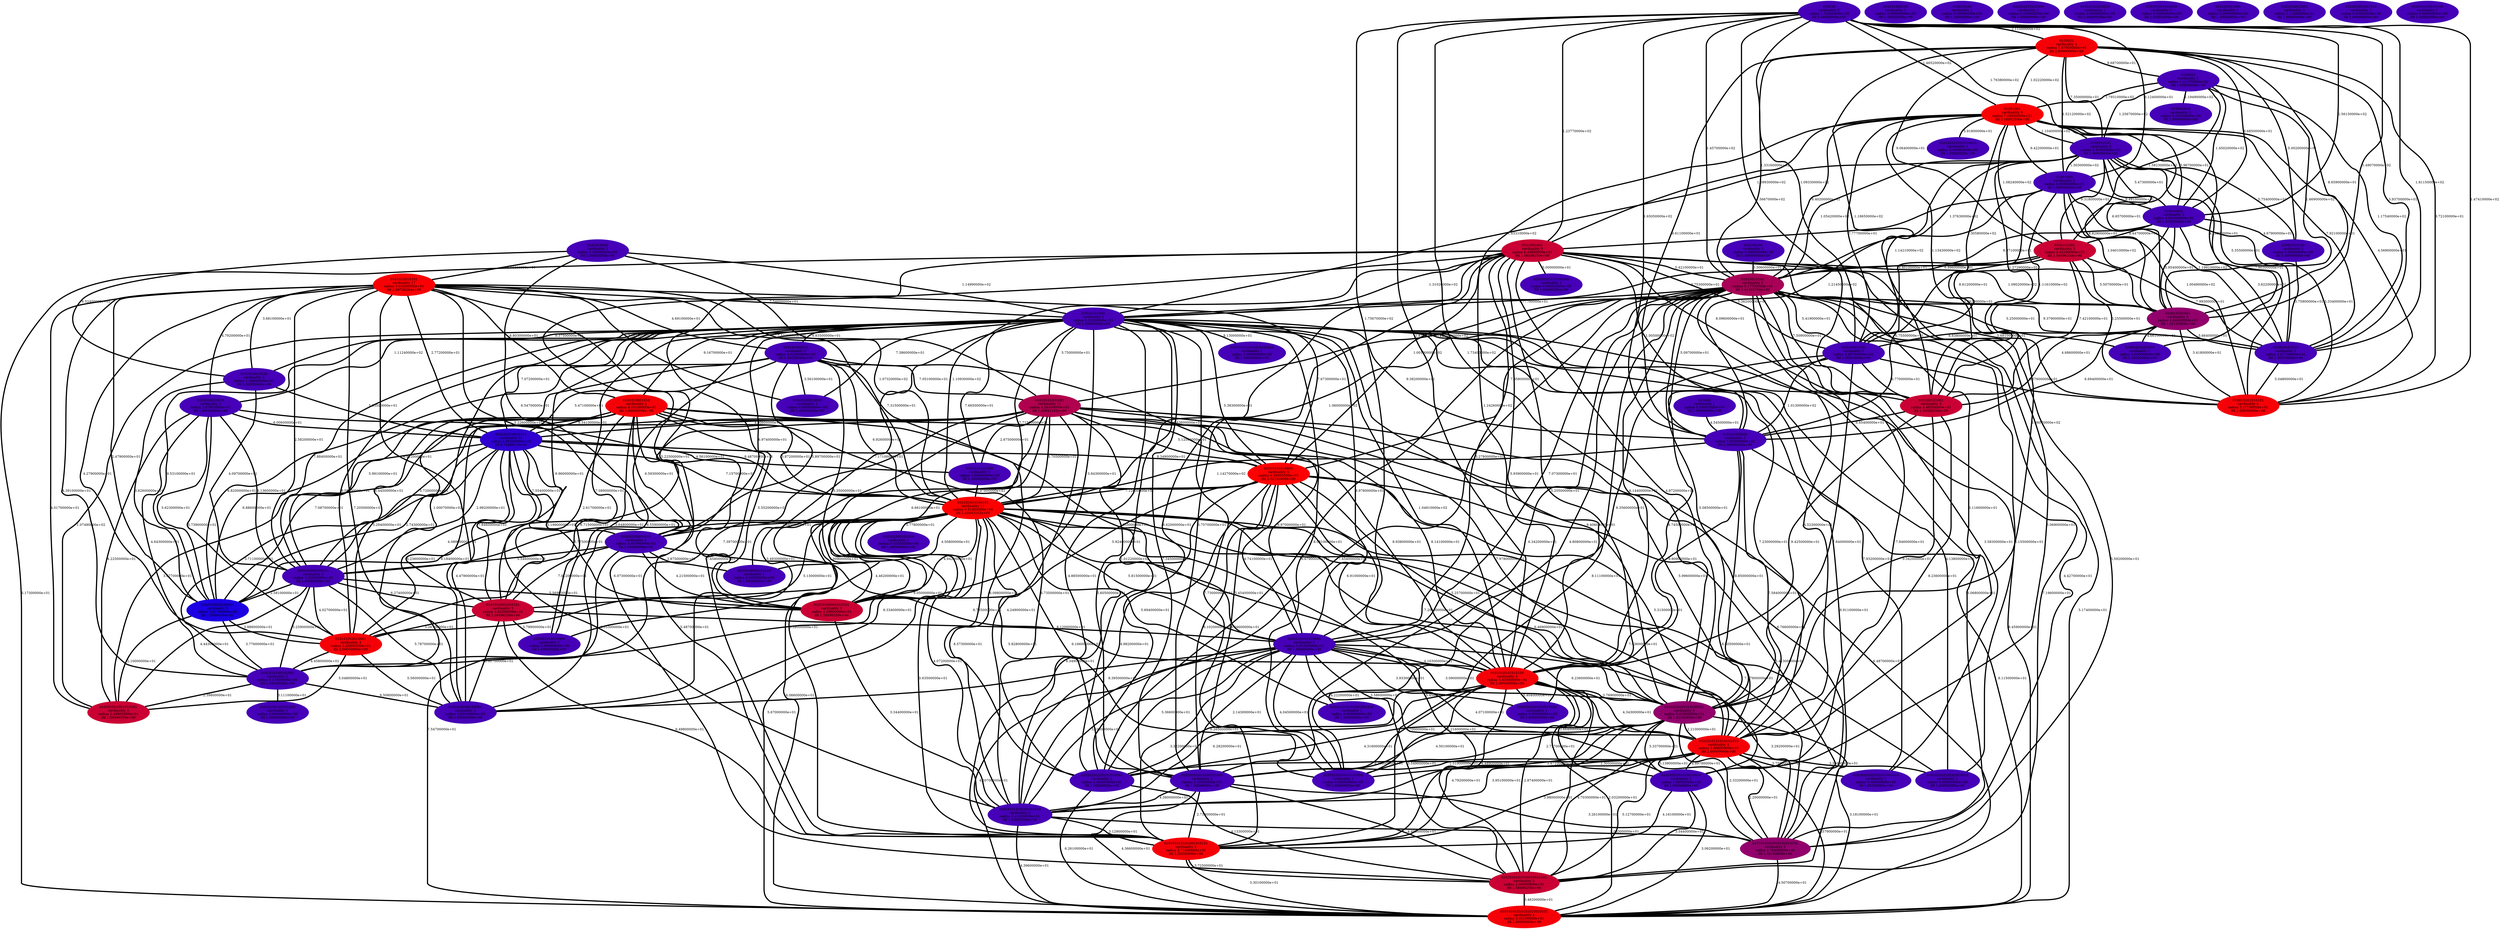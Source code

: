 graph component_cardinality_optimal_2 {
    edge[style=solid, penwidth="5", labeldistance="10"]
    010101000101010 [label="010101000101010\ncardinality 1\nradius 0.00000000e+00\nlfd 1.00000000e+00", color="#4600B8", style="filled"]
    010100100 [label="010100100\ncardinality 1\nradius 0.00000000e+00\nlfd 1.00000000e+00", color="#4600B8", style="filled"]
    01010101010101010001 [label="01010101010101010001\ncardinality 2\nradius 2.86000000e+01\nlfd 1.00000000e+00", color="#4600B8", style="filled"]
    010101010010101 [label="010101010010101\ncardinality 22\nradius 4.65200000e+01\nlfd 8.74469118e-01", color="#2F00CF", style="filled"]
    01010101010001 [label="01010101010001\ncardinality 5\nradius 4.56000000e+01\nlfd 2.32192809e+00", color="#FD0001", style="filled"]
    010101001001010101 [label="010101001001010101\ncardinality 3\nradius 2.49800000e+01\nlfd 1.58496250e+00", color="#CA0034", style="filled"]
    01001010100 [label="01001010100\ncardinality 1\nradius 0.00000000e+00\nlfd 1.00000000e+00", color="#4600B8", style="filled"]
    0101010010010 [label="0101010010010\ncardinality 2\nradius 2.87900000e+01\nlfd 1.00000000e+00", color="#4600B8", style="filled"]
    0101010101010101001010 [label="0101010101010101001010\ncardinality 1\nradius 0.00000000e+00\nlfd 1.00000000e+00", color="#4600B8", style="filled"]
    0101010101010101000 [label="0101010101010101000\ncardinality 1\nradius 0.00000000e+00\nlfd 1.00000000e+00", color="#4600B8", style="filled"]
    010100 [label="010100\ncardinality 2\nradius 1.32940000e+02\nlfd 1.00000000e+00", color="#4600B8", style="filled"]
    0101010010100 [label="0101010010100\ncardinality 2\nradius 1.59800000e+01\nlfd 1.00000000e+00", color="#4600B8", style="filled"]
    01001010101010 [label="01001010101010\ncardinality 1\nradius 0.00000000e+00\nlfd 1.00000000e+00", color="#4600B8", style="filled"]
    0101010001010 [label="0101010001010\ncardinality 4\nradius 4.03100000e+01\nlfd 2.00000000e+00", color="#F60008", style="filled"]
    010101000100 [label="010101000100\ncardinality 1\nradius 0.00000000e+00\nlfd 1.00000000e+00", color="#4600B8", style="filled"]
    010010100 [label="010010100\ncardinality 1\nradius 0.00000000e+00\nlfd 1.00000000e+00", color="#4600B8", style="filled"]
    0101010100101001 [label="0101010100101001\ncardinality 2\nradius 3.17800000e+01\nlfd 1.00000000e+00", color="#4600B8", style="filled"]
    0100101001 [label="0100101001\ncardinality 3\nradius 4.62100000e+01\nlfd 1.58496250e+00", color="#CA0034", style="filled"]
    010101010101000 [label="010101010101000\ncardinality 1\nradius 0.00000000e+00\nlfd 1.00000000e+00", color="#4600B8", style="filled"]
    01010101010100101001 [label="01010101010100101001\ncardinality 2\nradius 2.29500000e+01\nlfd 1.00000000e+00", color="#4600B8", style="filled"]
    0101010101010101010 [label="0101010101010101010\ncardinality 4\nradius 3.96800000e+01\nlfd 2.00000000e+00", color="#F60008", style="filled"]
    0101010000 [label="0101010000\ncardinality 2\nradius 5.38900000e+01\nlfd 1.00000000e+00", color="#4600B8", style="filled"]
    0100010101 [label="0100010101\ncardinality 4\nradius 8.51000000e+01\nlfd 1.00000000e+00", color="#4600B8", style="filled"]
    01010101010101010010 [label="01010101010101010010\ncardinality 1\nradius 0.00000000e+00\nlfd 1.00000000e+00", color="#4600B8", style="filled"]
    010101010101010101010 [label="010101010101010101010\ncardinality 1\nradius 0.00000000e+00\nlfd 1.00000000e+00", color="#4600B8", style="filled"]
    0101010101010010100 [label="0101010101010010100\ncardinality 1\nradius 0.00000000e+00\nlfd 1.00000000e+00", color="#4600B8", style="filled"]
    01010100001010101 [label="01010100001010101\ncardinality 3\nradius 2.59600000e+01\nlfd 1.58496250e+00", color="#CA0034", style="filled"]
    01010100001010 [label="01010100001010\ncardinality 2\nradius 3.95300000e+01\nlfd 1.00000000e+00", color="#4600B8", style="filled"]
    010000 [label="010000\ncardinality 1\nradius 0.00000000e+00\nlfd 1.00000000e+00", color="#4600B8", style="filled"]
    010101010101001010101 [label="010101010101001010101\ncardinality 4\nradius 2.71600000e+01\nlfd 2.00000000e+00", color="#F60008", style="filled"]
    01010010101 [label="01010010101\ncardinality 8\nradius 6.17700000e+01\nlfd 1.41503750e+00", color="#A80056", style="filled"]
    0101010001010101 [label="0101010001010101\ncardinality 3\nradius 3.82500000e+01\nlfd 1.58496250e+00", color="#CA0034", style="filled"]
    0101010101010100 [label="0101010101010100\ncardinality 4\nradius 5.43900000e+01\nlfd 2.00000000e+00", color="#F60008", style="filled"]
    01010101010010 [label="01010101010010\ncardinality 1\nradius 0.00000000e+00\nlfd 1.00000000e+00", color="#4600B8", style="filled"]
    010101010010000 [label="010101010010000\ncardinality 1\nradius 0.00000000e+00\nlfd 1.00000000e+00", color="#4600B8", style="filled"]
    010101001010010 [label="010101001010010\ncardinality 1\nradius 0.00000000e+00\nlfd 1.00000000e+00", color="#4600B8", style="filled"]
    01010100100101010 [label="01010100100101010\ncardinality 1\nradius 0.00000000e+00\nlfd 1.00000000e+00", color="#4600B8", style="filled"]
    010101001000 [label="010101001000\ncardinality 1\nradius 0.00000000e+00\nlfd 1.00000000e+00", color="#4600B8", style="filled"]
    0101001001 [label="0101001001\ncardinality 9\nradius 6.43800000e+01\nlfd 1.58496250e+00", color="#CA0034", style="filled"]
    0101010101010101010101 [label="0101010101010101010101\ncardinality 5\nradius 2.76400000e+01\nlfd 1.32192809e+00", color="#92006C", style="filled"]
    010101000100101 [label="010101000100101\ncardinality 2\nradius 3.32400000e+01\nlfd 1.00000000e+00", color="#4600B8", style="filled"]
    01010010100 [label="01010010100\ncardinality 2\nradius 4.68700000e+01\nlfd 1.00000000e+00", color="#4600B8", style="filled"]
    01010100010010 [label="01010100010010\ncardinality 1\nradius 0.00000000e+00\nlfd 1.00000000e+00", color="#4600B8", style="filled"]
    010101010101010010 [label="010101010101010010\ncardinality 1\nradius 0.00000000e+00\nlfd 1.00000000e+00", color="#4600B8", style="filled"]
    0101010100100001 [label="0101010100100001\ncardinality 2\nradius 3.62300000e+01\nlfd 1.00000000e+00", color="#4600B8", style="filled"]
    0100001 [label="0100001\ncardinality 4\nradius 7.87900000e+01\nlfd 2.00000000e+00", color="#F60008", style="filled"]
    0101010101010010010101 [label="0101010101010010010101\ncardinality 3\nradius 2.66600000e+01\nlfd 1.58496250e+00", color="#CA0034", style="filled"]
    01001001 [label="01001001\ncardinality 9\nradius 7.08000000e+01\nlfd 2.16992500e+00", color="#FB0003", style="filled"]
    0101010101010100101 [label="0101010101010100101\ncardinality 5\nradius 5.01800000e+01\nlfd 1.32192809e+00", color="#92006C", style="filled"]
    01010101010101010010101 [label="01010101010101010010101\ncardinality 4\nradius 3.82100000e+01\nlfd 2.00000000e+00", color="#F60008", style="filled"]
    0101010101010010010 [label="0101010101010010010\ncardinality 2\nradius 1.89500000e+01\nlfd 1.00000000e+00", color="#4600B8", style="filled"]
    010001010 [label="010001010\ncardinality 1\nradius 0.00000000e+00\nlfd 1.00000000e+00", color="#4600B8", style="filled"]
    010101010001 [label="010101010001\ncardinality 2\nradius 5.50300000e+01\nlfd 1.00000000e+00", color="#4600B8", style="filled"]
    0101010010101 [label="0101010010101\ncardinality 17\nradius 3.63200000e+01\nlfd 2.08746284e+00", color="#F90005", style="filled"]
    0101010010100101 [label="0101010010100101\ncardinality 5\nradius 2.93700000e+01\nlfd 7.36965594e-01", color="#1C00E2", style="filled"]
    010010101010 [label="010010101010\ncardinality 2\nradius 4.82700000e+01\nlfd 1.00000000e+00", color="#4600B8", style="filled"]
    01010101000 [label="01010101000\ncardinality 2\nradius 8.32300000e+01\nlfd 1.00000000e+00", color="#4600B8", style="filled"]
    0101010010001 [label="0101010010001\ncardinality 2\nradius 3.11400000e+01\nlfd 1.00000000e+00", color="#4600B8", style="filled"]
    010100101001 [label="010100101001\ncardinality 3\nradius 4.46500000e+01\nlfd 1.58496250e+00", color="#CA0034", style="filled"]
    010010001 [label="010010001\ncardinality 2\nradius 6.00600000e+01\nlfd 1.00000000e+00", color="#4600B8", style="filled"]
    010101010010001 [label="010101010010001\ncardinality 4\nradius 3.26800000e+01\nlfd 2.00000000e+00", color="#F60008", style="filled"]
    010101010101001001010 [label="010101010101001001010\ncardinality 1\nradius 0.00000000e+00\nlfd 1.00000000e+00", color="#4600B8", style="filled"]
    0101010101000 [label="0101010101000\ncardinality 1\nradius 0.00000000e+00\nlfd 1.00000000e+00", color="#4600B8", style="filled"]
    010101000010 [label="010101000010\ncardinality 2\nradius 4.02900000e+01\nlfd 1.00000000e+00", color="#4600B8", style="filled"]
    010010101010101 [label="010010101010101\ncardinality 4\nradius 3.27100000e+01\nlfd 2.00000000e+00", color="#F60008", style="filled"]
    01001000 [label="01001000\ncardinality 2\nradius 8.86900000e+01\nlfd 1.00000000e+00", color="#4600B8", style="filled"]
    01010101010100101010 [label="01010101010100101010\ncardinality 2\nradius 2.41800000e+01\nlfd 1.00000000e+00", color="#4600B8", style="filled"]
    01010101010100100 [label="01010101010100100\ncardinality 1\nradius 0.00000000e+00\nlfd 1.00000000e+00", color="#4600B8", style="filled"]
    0101010101010001 [label="0101010101010001\ncardinality 4\nradius 5.00300000e+01\nlfd 1.00000000e+00", color="#4600B8", style="filled"]
    01010101001001 [label="01010101001001\ncardinality 11\nradius 4.34400000e+01\nlfd 1.45943162e+00", color="#B1004D", style="filled"]
    010010101001 [label="010010101001\ncardinality 5\nradius 4.84000000e+01\nlfd 1.32192809e+00", color="#92006C", style="filled"]
    010101010100101 [label="010101010100101\ncardinality 11\nradius 6.51900000e+01\nlfd 2.45943162e+00", color="#FE0000", style="filled"]
    0100010 [label="0100010\ncardinality 2\nradius 1.21370000e+02\nlfd 1.00000000e+00", color="#4600B8", style="filled"]
    0101010000101010 [label="0101010000101010\ncardinality 1\nradius 0.00000000e+00\nlfd 1.00000000e+00", color="#4600B8", style="filled"]
    010101001001010 [label="010101001001010\ncardinality 1\nradius 0.00000000e+00\nlfd 1.00000000e+00", color="#4600B8", style="filled"]
    010101010010100 [label="010101010010100\ncardinality 1\nradius 0.00000000e+00\nlfd 1.00000000e+00", color="#4600B8", style="filled"]
    01010101010101010001 -- 0101010101010010010101 [label="4.13300000e+01"]
    0101001001 -- 0101010101010100 [label="5.93900000e+01"]
    0101010101010100 -- 01010101010100101001 [label="5.70000000e+01"]
    0101010001010101 -- 010101010010001 [label="5.26700000e+01"]
    01001000 -- 010010101010 [label="1.19910000e+02"]
    01010010101 -- 01001010101010 [label="5.25000000e+01"]
    0101010101010101010 -- 01010101010101010010 [label="3.55600000e+01"]
    0101010001010 -- 010101010100101 [label="3.87200000e+01"]
    0101010101010100 -- 01010101010100101010 [label="6.28200000e+01"]
    0100001 -- 01001010100 [label="5.00200000e+01"]
    010100100 -- 01010010101 [label="5.30600000e+01"]
    01010101000 -- 01010101010001 [label="5.38300000e+01"]
    01010101000 -- 01010101010101010010 [label="4.13800000e+01"]
    01010101010001 -- 01010101010101010010101 [label="6.06600000e+01"]
    010101010010001 -- 0101010100100001 [label="5.56000000e+01"]
    01010101001001 -- 0101010101010101010101 [label="6.76600000e+01"]
    0101010010101 -- 0101010010010 [label="4.79200000e+01"]
    0101010101010100 -- 0101010101010010100 [label="5.40400000e+01"]
    010100 -- 010010001 [label="1.56150000e+02"]
    01010101010001 -- 0101010101010101000 [label="4.04600000e+01"]
    010101010100101 -- 0101010101010101000 [label="6.16600000e+01"]
    010101010100101 -- 0101010101010100101 [label="7.20100000e+01"]
    010010101010 -- 010010101010101 [label="5.04800000e+01"]
    0101010000 -- 01010100001010 [label="6.54700000e+01"]
    0101010010101 -- 0101010001010101 [label="6.91200000e+01"]
    010101000010 -- 01010100001010101 [label="5.35000000e+01"]
    01010100001010 -- 010101000100101 [label="5.54600000e+01"]
    0101010010101 -- 0101010010100 [label="3.68100000e+01"]
    010010001 -- 01010010101 [label="8.97100000e+01"]
    0101010101010010010 -- 010101010101001010101 [label="4.16100000e+01"]
    01010101001001 -- 0101010010100101 [label="7.08700000e+01"]
    010010101001 -- 010010101010 [label="5.66400000e+01"]
    0100101001 -- 01010010101 [label="6.89600000e+01"]
    01010101000 -- 010101010100101 [label="7.71500000e+01"]
    01010101001001 -- 0101010101010101010 [label="5.99600000e+01"]
    0101010001010 -- 010101010010101 [label="6.54100000e+01"]
    01010010101 -- 0101010101010101000 [label="4.80800000e+01"]
    0101010101010101010 -- 0101010101010101000 [label="2.30500000e+01"]
    010101010100101 -- 01010101010101010001 [label="8.57300000e+01"]
    0101010010101 -- 01010100010010 [label="3.56400000e+01"]
    0101010101010010010101 -- 01010101010101010010101 [label="3.46200000e+01"]
    01010010101 -- 01010101010001 [label="7.95800000e+01"]
    010101010001 -- 0101010101010101010 [label="7.58400000e+01"]
    0101010001010 -- 010101000100101 [label="6.44500000e+01"]
    0101010001010 -- 0101010101010001 [label="7.35500000e+01"]
    010100 -- 0101010101010001 [label="1.75670000e+02"]
    01010010101 -- 01010101010101010010 [label="6.15500000e+01"]
    010101010100101 -- 0101010101010101010 [label="6.46900000e+01"]
    0100001 -- 010010001 [label="6.68500000e+01"]
    0101010101010001 -- 01010101010100101010 [label="5.24300000e+01"]
    010100 -- 010101010001 [label="1.65050000e+02"]
    0101010010010 -- 010101010010001 [label="5.73900000e+01"]
    010101000010 -- 01010101010100101010 [label="6.09800000e+01"]
    010101010010101 -- 0101010010100101 [label="2.74300000e+01"]
    01010101001001 -- 0101010101010100 [label="8.14100000e+01"]
    0100101001 -- 010101010001 [label="6.75500000e+01"]
    0101010010010 -- 010101010100101 [label="8.48700000e+01"]
    01001000 -- 010100101001 [label="1.11610000e+02"]
    0101001001 -- 010010101001 [label="1.09020000e+02"]
    01010101000 -- 010101000100101 [label="7.88400000e+01"]
    010101000100101 -- 010101001001010101 [label="4.44300000e+01"]
    010100101001 -- 010101010001 [label="6.65400000e+01"]
    0101010010101 -- 01010100001010 [label="5.22600000e+01"]
    01010101000 -- 0101010010100 [label="9.37500000e+01"]
    01001000 -- 010010101010101 [label="1.00490000e+02"]
    010100 -- 01001000 [label="6.12400000e+01"]
    0101010101010100 -- 010101010101001010101 [label="4.48900000e+01"]
    010100 -- 0101010101010100 [label="1.83160000e+02"]
    0101010101010100101 -- 01010101010101010001 [label="4.31600000e+01"]
    01010100001010 -- 01010100001010101 [label="4.21500000e+01"]
    01010101000 -- 0101010101010101001010 [label="7.93200000e+01"]
    0101010101010001 -- 0101010101010101000 [label="4.04500000e+01"]
    0101010101010100 -- 0101010101010010010101 [label="2.87400000e+01"]
    01010010100 -- 0101010101010100101 [label="7.84000000e+01"]
    0101010101010001 -- 0101010101010101010101 [label="3.29200000e+01"]
    01010101000 -- 0101010101000 [label="7.66500000e+01"]
    0100010101 -- 01001000 [label="1.30300000e+02"]
    010101010100101 -- 0101010100100001 [label="8.33400000e+01"]
    010101000010 -- 010101010010101 [label="5.47100000e+01"]
    01010101000 -- 01010101010101010001 [label="1.01220000e+02"]
    0101010101010100101 -- 010101010101001010101 [label="4.79200000e+01"]
    01010010100 -- 0101010101010001 [label="8.35600000e+01"]
    01010010101 -- 010101010100101 [label="1.06000000e+02"]
    01010010101 -- 010101010101001010101 [label="8.11100000e+01"]
    010100 -- 01010010101 [label="1.45700000e+02"]
    01001001 -- 010010101010101 [label="4.56900000e+01"]
    01010101000 -- 010101010010101 [label="7.07200000e+01"]
    0101010000 -- 0101010010100 [label="6.52400000e+01"]
    0101010101010100101 -- 0101010101010101010 [label="2.21000000e+01"]
    010101010100101 -- 010101010101001010101 [label="3.63500000e+01"]
    01010101000 -- 0101010101010010010101 [label="8.91100000e+01"]
    01010101001001 -- 01010101010100101010 [label="4.24900000e+01"]
    0101010101010001 -- 0101010101010010100 [label="3.93300000e+01"]
    010101010010101 -- 010101010010001 [label="4.08900000e+01"]
    0101010001010 -- 01010100001010 [label="6.59300000e+01"]
    0101010101010001 -- 01010101010100101001 [label="2.14300000e+01"]
    010101000010 -- 010101000100101 [label="5.99100000e+01"]
    01010010101 -- 010010101010101 [label="5.68100000e+01"]
    010101010010001 -- 0101010100101001 [label="4.45800000e+01"]
    01001001 -- 0101001001 [label="1.09930000e+02"]
    010101000010 -- 01010100001010 [label="5.89700000e+01"]
    01001001 -- 0101010101010100101 [label="1.06070000e+02"]
    0100001 -- 01001001 [label="1.02220000e+02"]
    01010010101 -- 010101010001 [label="5.09700000e+01"]
    01010010100 -- 010100101001 [label="6.77000000e+01"]
    0101010101010100 -- 0101010101010101010101 [label="5.13900000e+01"]
    01010101010101010001 -- 01010101010101010010101 [label="6.26100000e+01"]
    01001001 -- 0100010101 [label="1.10400000e+02"]
    0100010101 -- 010010101010 [label="5.35500000e+01"]
    0101001001 -- 01010101010101010010101 [label="6.17300000e+01"]
    010101010100101 -- 0101010000101010 [label="4.50800000e+01"]
    0101010101010101010 -- 0101010101010010010101 [label="5.12700000e+01"]
    0101001001 -- 010101010001 [label="1.00500000e+02"]
    010010101001 -- 010101010001 [label="6.69400000e+01"]
    01001001 -- 01001010101010 [label="4.18800000e+01"]
    010101010100101 -- 01010100001010101 [label="4.94200000e+01"]
    0101010010100 -- 010101000100101 [label="4.09700000e+01"]
    01010101000 -- 01010100010010 [label="7.38600000e+01"]
    01001001 -- 010100101001 [label="1.13430000e+02"]
    0100001 -- 0100101001 [label="9.06400000e+01"]
    01010101001001 -- 0101010101000 [label="2.67500000e+01"]
    01001001 -- 01010010101 [label="8.40200000e+01"]
    010101010100101 -- 0101010101010101010101 [label="7.27900000e+01"]
    0101001001 -- 0101010101010101010 [label="6.11600000e+01"]
    0101001001 -- 01010101000 [label="1.31020000e+02"]
    0101010001010 -- 0101010010100101 [label="6.88600000e+01"]
    01010101000 -- 010101010010000 [label="7.08900000e+01"]
    010010101001 -- 01010010100 [label="6.63800000e+01"]
    0100001 -- 010010101010 [label="3.93700000e+01"]
    0101010010101 -- 010101001001010101 [label="4.01700000e+01"]
    0101010101010100101 -- 0101010101010010010101 [label="4.70300000e+01"]
    0101010101010100101 -- 0101010101010101010101 [label="2.33200000e+01"]
    0101010010101 -- 010101010010101 [label="2.77200000e+01"]
    01010101000 -- 01010101010100101010 [label="4.88500000e+01"]
    01010101001001 -- 01010101010101010010101 [label="6.48700000e+01"]
    01010100001010101 -- 01010101010100101010 [label="3.34400000e+01"]
    01010101010001 -- 0101010101010001 [label="4.74100000e+01"]
    0100101001 -- 010010101001 [label="5.50700000e+01"]
    0101010010101 -- 01010101010001 [label="7.67300000e+01"]
    01010101010100101001 -- 01010101010100101010 [label="4.38000000e+01"]
    01010101001001 -- 010101010010101 [label="4.80600000e+01"]
    010101000100101 -- 0101010001010101 [label="6.27400000e+01"]
    0101001001 -- 0101010101010101010101 [label="5.59200000e+01"]
    01010101000 -- 010101010101010101010 [label="8.13000000e+01"]
    0101010010101 -- 01010100001010101 [label="5.22500000e+01"]
    0101010001010 -- 010101010010001 [label="3.29400000e+01"]
    01001000 -- 01010010100 [label="8.40100000e+01"]
    0100010 -- 010010001 [label="1.45020000e+02"]
    01001001 -- 010010001 [label="5.96700000e+01"]
    0101010101010001 -- 010101010101001010101 [label="3.32200000e+01"]
    010100 -- 0100001 [label="2.11500000e+02"]
    01010101001001 -- 01010101010100101001 [label="5.60500000e+01"]
    010010001 -- 0100101001 [label="8.44700000e+01"]
    010100 -- 0100010101 [label="1.76380000e+02"]
    01010101000 -- 01010101010101010010101 [label="8.45900000e+01"]
    0101010010101 -- 010101000100101 [label="2.58200000e+01"]
    01010101010001 -- 01010101010100101001 [label="6.10200000e+01"]
    01010010101 -- 01010101010101010010101 [label="5.17400000e+01"]
    01010101000 -- 0101010000101010 [label="7.17100000e+01"]
    0101010010010 -- 010101000100101 [label="6.13600000e+01"]
    010100 -- 010010101010 [label="1.81150000e+02"]
    01001001 -- 010010101010 [label="7.92100000e+01"]
    01010010101 -- 0101010101010101010 [label="4.52300000e+01"]
    0101001001 -- 01010010101 [label="5.42100000e+01"]
    01010010101 -- 0101010101010010010101 [label="7.19600000e+01"]
    0100101001 -- 01010101000 [label="9.75300000e+01"]
    010010001 -- 01010010100 [label="8.61200000e+01"]
    010101000010 -- 010101010100101 [label="6.92600000e+01"]
    010101010010101 -- 0101010101000 [label="4.56100000e+01"]
    0101010101010101010 -- 0101010101010101001010 [label="3.75800000e+01"]
    0101010010101 -- 010101010010001 [label="4.27900000e+01"]
    0100010101 -- 010010101001 [label="8.82900000e+01"]
    0101010001010101 -- 010101010010000 [label="3.79900000e+01"]
    0101010001010 -- 010101010010000 [label="3.64800000e+01"]
    0100010101 -- 0100101001 [label="9.31800000e+01"]
    010101010100101 -- 0101010010100101 [label="8.18400000e+01"]
    0101010101010100 -- 0101010101010100101 [label="3.76900000e+01"]
    01010100001010 -- 0101010001010101 [label="7.01200000e+01"]
    0101010101010101010 -- 01010101010100101010 [label="3.95100000e+01"]
    010010101001 -- 010010101010101 [label="3.41800000e+01"]
    01010010101 -- 01010101010100101010 [label="7.45400000e+01"]
    0101010010100101 -- 0101010100101001 [label="3.77600000e+01"]
    0101010101010100101 -- 0101010101010101000 [label="2.72700000e+01"]
    0101001001 -- 0101010101010010100 [label="5.20500000e+01"]
    0101010010010 -- 010101010010101 [label="6.00600000e+01"]
    010101010010101 -- 010101000100101 [label="2.98200000e+01"]
    010100 -- 01010010100 [label="1.09330000e+02"]
    0101010101010100 -- 010101010101001001010 [label="4.22200000e+01"]
    01001001 -- 0100101001 [label="1.08240000e+02"]
    0101010010100101 -- 010101001001010101 [label="2.10000000e+01"]
    0101010000 -- 01010101000 [label="1.14990000e+02"]
    01010010101 -- 01010010100 [label="5.41900000e+01"]
    0101010001010101 -- 0101010100100001 [label="6.90700000e+01"]
    01010101000 -- 01010101010100101001 [label="7.34500000e+01"]
    010101010100101 -- 010101010010001 [label="5.13000000e+01"]
    0101001001 -- 0101010101010010010 [label="5.06900000e+01"]
    01010010101 -- 0101010101010001 [label="7.07300000e+01"]
    0101010101010100 -- 0101010101010010010 [label="3.66400000e+01"]
    01010101010001 -- 0101010101010100 [label="6.91000000e+01"]
    0101010010101 -- 0101010001010 [label="6.80300000e+01"]
    0101010010101 -- 010101010100101 [label="7.31500000e+01"]
    010101010001 -- 01010101010101010010101 [label="8.11500000e+01"]
    010100101001 -- 0101010101010101010 [label="8.23600000e+01"]
    010101010010101 -- 01010100001010101 [label="5.19900000e+01"]
    01010010101 -- 010010101010 [label="9.37900000e+01"]
    0101001001 -- 01010010100 [label="5.36200000e+01"]
    01010101000 -- 010101000010 [label="4.83500000e+01"]
    0100010101 -- 01001010100 [label="5.75400000e+01"]
    01010101000 -- 01010100001010101 [label="3.84300000e+01"]
    0100001 -- 01001000 [label="1.52120000e+02"]
    01010101000 -- 010101001001010101 [label="1.07490000e+02"]
    01010101001001 -- 0101010101010100101 [label="7.97800000e+01"]
    0101010010101 -- 0101010010100101 [label="2.47900000e+01"]
    01010101000 -- 0101010101010001 [label="8.97800000e+01"]
    010101000100101 -- 01010100001010101 [label="5.56900000e+01"]
    010101010100101 -- 0101010001010101 [label="4.00900000e+01"]
    01010101000 -- 01010101001001 [label="5.75000000e+01"]
    0100010 -- 01001001 [label="1.79310000e+02"]
    01001000 -- 010010001 [label="9.49100000e+01"]
    010101010100101 -- 0101010101010001 [label="5.81500000e+01"]
    0101010100101001 -- 010101001001010101 [label="2.39800000e+01"]
    0101010010010 -- 0101010010100101 [label="5.62300000e+01"]
    0101010001010 -- 0101010001010101 [label="2.61700000e+01"]
    01010101000 -- 0101010010100101 [label="9.53100000e+01"]
    0100010101 -- 01010101000 [label="1.63310000e+02"]
    010101010100101 -- 01010101010101010010101 [label="5.67000000e+01"]
    010100101001 -- 0101010101010100 [label="9.42500000e+01"]
    01010010101 -- 01010101000 [label="9.77700000e+01"]
    0100001 -- 01010010101 [label="1.33160000e+02"]
    0101010101010100 -- 0101010101010101010 [label="4.34300000e+01"]
    0101010101010101010 -- 0101010101010101010101 [label="2.20000000e+01"]
    010101000100101 -- 0101010100100001 [label="5.78700000e+01"]
    01010101000 -- 0101010010010 [label="1.11240000e+02"]
    0100101001 -- 010010101010 [label="7.99300000e+01"]
    01010101001001 -- 010101010010001 [label="6.71500000e+01"]
    01010101000 -- 010101010101001010101 [label="7.73000000e+01"]
    01001001 -- 01001000 [label="9.42200000e+01"]
    010101010100101 -- 0101010100101001 [label="9.05000000e+01"]
    010101010001 -- 0101010101010100101 [label="8.85000000e+01"]
    01010101010100101010 -- 0101010101010101010101 [label="5.03300000e+01"]
    0101010010101 -- 0101010100101001 [label="4.39100000e+01"]
    01010010100 -- 010101010001 [label="1.01300000e+02"]
    0101001001 -- 010100101001 [label="8.09600000e+01"]
    01001000 -- 01010010101 [label="1.30580000e+02"]
    0101010001010 -- 01010101010101010001 [label="6.73500000e+01"]
    0101010101010100101 -- 0101010101010010010 [label="5.33700000e+01"]
    01010010100 -- 010010101010101 [label="6.57600000e+01"]
    0101010101010100 -- 01010101010101010001 [label="6.26500000e+01"]
    010100 -- 01001001 [label="1.46520000e+02"]
    010100 -- 0101010101010100101 [label="1.73490000e+02"]
    01001000 -- 0101001001 [label="1.37630000e+02"]
    010101010100101 -- 0101010101010010010 [label="7.43600000e+01"]
    010101000100101 -- 010101010010001 [label="4.02700000e+01"]
    0100001 -- 010010101001 [label="8.65900000e+01"]
    010010101001 -- 010100101001 [label="4.68600000e+01"]
    010101010010101 -- 010101010100101 [label="7.15700000e+01"]
    01010101000 -- 01010100001010 [label="6.97400000e+01"]
    010010001 -- 010010101010 [label="3.62200000e+01"]
    0100010 -- 010010101001 [label="1.66900000e+02"]
    0100010101 -- 01010010100 [label="1.14210000e+02"]
    01010101001001 -- 0101010100100001 [label="3.49300000e+01"]
    01010101010001 -- 0101010101010101010101 [label="5.41300000e+01"]
    0101001001 -- 0101010101010010010101 [label="6.07300000e+01"]
    0101010101010101010101 -- 01010101010101010010101 [label="4.50700000e+01"]
    01010101000 -- 0101010101010101010101 [label="8.06800000e+01"]
    0101001001 -- 01010101010101010001 [label="6.62000000e+01"]
    01010010101 -- 01010101001001 [label="1.00870000e+02"]
    010101000100101 -- 0101010010100101 [label="2.58100000e+01"]
    01010101001001 -- 010101010101001010101 [label="5.38000000e+01"]
    010101010100101 -- 0101010101010100 [label="5.45400000e+01"]
    01010101000 -- 0101010101010101000 [label="6.67900000e+01"]
    010101010100101 -- 0101010101010010010101 [label="5.45600000e+01"]
    01001001 -- 0101010101010100 [label="1.24260000e+02"]
    0101010101010001 -- 0101010100100001 [label="8.39500000e+01"]
    010101010010101 -- 0101010100100001 [label="4.47900000e+01"]
    01010101000 -- 0101010001010 [label="9.16700000e+01"]
    01010101010001 -- 01010101010100101010 [label="4.98200000e+01"]
    01010010101 -- 010100101001 [label="7.50900000e+01"]
    0101010101010010010 -- 0101010101010010010101 [label="3.54400000e+01"]
    0101010001010 -- 0101010101010100 [label="8.93800000e+01"]
    010101010100101 -- 01010101010100101001 [label="5.82800000e+01"]
    01010101000 -- 0101010100101001 [label="1.00070000e+02"]
    0101010101010101010 -- 010101010101001010101 [label="3.98000000e+01"]
    01010101010100101010 -- 01010101010101010010101 [label="4.39600000e+01"]
    0101010101010001 -- 01010101010101010010101 [label="4.20700000e+01"]
    010101010010101 -- 01010101010100101010 [label="6.35300000e+01"]
    01001001 -- 010101010101010010 [label="5.91800000e+01"]
    0101010101000 -- 010101010100101 [label="5.97800000e+01"]
    0100001 -- 0100010 [label="8.68700000e+01"]
    010101010100101 -- 010101000100101 [label="5.77500000e+01"]
    0101010001010 -- 010101010101001010101 [label="5.48700000e+01"]
    01010101010001 -- 010101010100101 [label="7.12600000e+01"]
    01010010100 -- 0101010101010100 [label="8.74500000e+01"]
    01010101000 -- 0101010001010101 [label="9.96000000e+01"]
    01010010101 -- 0101010101010101010101 [label="4.42700000e+01"]
    0101010101010101010 -- 0101010101010010010 [label="4.89700000e+01"]
    0100001 -- 010100101001 [label="1.18650000e+02"]
    0100010101 -- 010100101001 [label="1.27290000e+02"]
    010101010001 -- 010101010100101 [label="1.14270000e+02"]
    010101010010101 -- 0101010001010101 [label="7.84600000e+01"]
    0100010 -- 010010101010 [label="1.17540000e+02"]
    0101010010010 -- 010101001001010101 [label="4.22500000e+01"]
    0101010101010100101 -- 01010101010101010010101 [label="3.18100000e+01"]
    0101010010100 -- 010101010010101 [label="5.33500000e+01"]
    0101010101010100101 -- 01010101010100101001 [label="4.50100000e+01"]
    01010101000 -- 010101010010001 [label="8.58500000e+01"]
    0100001 -- 010010101010101 [label="8.72100000e+01"]
    0101001001 -- 0101010101010001 [label="5.27800000e+01"]
    01010100001010 -- 01010101010101010010101 [label="7.54700000e+01"]
    01010100001010 -- 0101010101010100 [label="8.73500000e+01"]
    01010100001010 -- 0101010000101010 [label="3.87500000e+01"]
    010101010010101 -- 010101001001010101 [label="3.67700000e+01"]
    0101010101010001 -- 0101010101010010010 [label="4.07100000e+01"]
    010000 -- 010101010001 [label="4.54500000e+01"]
    01010101001001 -- 010101000100101 [label="5.72000000e+01"]
    01010101010001 -- 0101010101010010010101 [label="6.23600000e+01"]
    010101010100101 -- 01010101010101010010 [label="6.30500000e+01"]
    0101010000 -- 0101010010101 [label="8.94300000e+01"]
    010101010001 -- 0101010101010100 [label="9.90900000e+01"]
    010101010010101 -- 0101010100101001 [label="3.71100000e+01"]
    010100 -- 0101001001 [label="1.23770000e+02"]
    0101010001010101 -- 0101010101010001 [label="8.12000000e+01"]
    01010101001001 -- 010101010100101 [label="5.70500000e+01"]
    010010001 -- 010010101001 [label="5.95400000e+01"]
    0101010000 -- 010101010100101 [label="1.07320000e+02"]
    010101010010101 -- 01010101010001 [label="8.34900000e+01"]
    01010010101 -- 0101010101010101001010 [label="3.58300000e+01"]
    0101010010101 -- 0101010100100001 [label="7.20500000e+01"]
    01010101010001 -- 0101010101010101010 [label="5.31500000e+01"]
    0101010101010101010 -- 01010101010101010010101 [label="2.57900000e+01"]
    01010101010001 -- 0101010101010100101 [label="5.25700000e+01"]
    0100010101 -- 010010101010101 [label="7.90300000e+01"]
    0101010001010101 -- 010101010101001010101 [label="6.49800000e+01"]
    0101010101010100 -- 0101010101010101000 [label="5.21600000e+01"]
    01010101010001 -- 010101010101001010101 [label="6.34900000e+01"]
    01001001 -- 01010010100 [label="7.77700000e+01"]
    0101010010101 -- 010101000010 [label="4.69100000e+01"]
    010101010101001010101 -- 0101010101010010010101 [label="3.72500000e+01"]
    010101000010 -- 01010101010001 [label="6.63600000e+01"]
    0101001001 -- 0101010101010100101 [label="4.97200000e+01"]
    01010101000 -- 0101010101010100 [label="1.04910000e+02"]
    01010101001001 -- 01010101010001 [label="5.12500000e+01"]
    0100010 -- 010001010 [label="1.19490000e+02"]
    0101010010100 -- 0101010010100101 [label="3.62600000e+01"]
    01010101010100101001 -- 0101010101010101010101 [label="3.26100000e+01"]
    0101010101010001 -- 0101010101010100101 [label="3.09000000e+01"]
    01010101010001 -- 01010100001010101 [label="5.92400000e+01"]
    0101010101010100 -- 01010101010101010010101 [label="2.03200000e+01"]
    010101000010 -- 01010101001001 [label="7.05100000e+01"]
    010101000010 -- 0101010010100101 [label="6.82000000e+01"]
    0100001 -- 010101010001 [label="9.61100000e+01"]
    0101001001 -- 010101010100101 [label="1.10930000e+02"]
    010100101001 -- 0101010101010100101 [label="9.34200000e+01"]
    01010010101 -- 0101010101010100 [label="6.14400000e+01"]
    0101010101010001 -- 0101010101010100 [label="4.16300000e+01"]
    0101001001 -- 01010101010001 [label="1.00190000e+02"]
    0100001 -- 0100010101 [label="7.35000000e+01"]
    010101010100101 -- 010101010010000 [label="4.46200000e+01"]
    01010101010100101001 -- 01010101010101010010101 [label="4.36600000e+01"]
    01010101001001 -- 0101010100101001 [label="7.39700000e+01"]
    01010101000 -- 0101010101010101010 [label="7.23000000e+01"]
    0101010101010101010 -- 01010101010101010001 [label="6.30800000e+01"]
    0101010100101001 -- 01010100100101010 [label="3.11100000e+01"]
    0101010010101 -- 01010101000 [label="7.54000000e+01"]
    010100 -- 010100101001 [label="1.56670000e+02"]
    010101010100101 -- 01010101010100101010 [label="4.07200000e+01"]
    010010101001 -- 01001010101010 [label="4.66100000e+01"]
    0101010001010 -- 01010100001010101 [label="5.55200000e+01"]
    0101001001 -- 010101010101001010101 [label="7.45800000e+01"]
    0101001001 -- 01010101010100100 [label="5.00000000e+01"]
    0101001001 -- 01010101010100101001 [label="5.75700000e+01"]
    01010101000 -- 0101010101010100101 [label="9.40600000e+01"]
    0100010101 -- 01010010101 [label="1.05420000e+02"]
    0101010010101 -- 01010101001001 [label="7.53200000e+01"]
    010101010010101 -- 01010100001010 [label="7.55400000e+01"]
    0100010 -- 0100010101 [label="1.25670000e+02"]
    010010001 -- 010010101010101 [label="3.33400000e+01"]
    01010101001001 -- 01010100001010101 [label="6.66100000e+01"]
    0101010101010010010 -- 01010101010101010010101 [label="3.06200000e+01"]
    01010010101 -- 010010101001 [label="5.66300000e+01"]
    01010101000 -- 010101010001 [label="9.38200000e+01"]
    01010101000 -- 0101010100100001 [label="6.55900000e+01"]
    01010101001001 -- 0101010101010001 [label="6.97000000e+01"]
    01001010100 -- 010010101010 [label="3.75900000e+01"]
    0101010010010 -- 0101010100101001 [label="4.64300000e+01"]
    0101010010100101 -- 010101010010001 [label="3.98800000e+01"]
    01010101010100101001 -- 0101010101010010010101 [label="4.49800000e+01"]
    010101000100101 -- 0101010100101001 [label="5.25900000e+01"]
    0101010101010001 -- 0101010101010101010 [label="3.58600000e+01"]
    01010010101 -- 0101010101010010010 [label="7.84600000e+01"]
    01001000 -- 010010101001 [label="1.04010000e+02"]
    010101010100101 -- 010101000101010 [label="5.77800000e+01"]
    0101010101010101010 -- 01010101010100101001 [label="2.51900000e+01"]
    010101010100101 -- 010101010101001001010 [label="5.69400000e+01"]
    01010010101 -- 01010101010101010001 [label="8.08100000e+01"]
    0100010 -- 0100101001 [label="1.58230000e+02"]
    0101010001010 -- 0101010100100001 [label="6.23600000e+01"]
    010101010100101 -- 01010100001010 [label="5.68500000e+01"]
    0100010101 -- 010010001 [label="5.47300000e+01"]
    01010101010100101010 -- 010101010101001010101 [label="3.12900000e+01"]
    01010010101 -- 0101010101010100101 [label="5.08500000e+01"]
    0100101001 -- 010010101010101 [label="6.25500000e+01"]
    01010010101 -- 01010101010100101001 [label="6.34200000e+01"]
    010101010101001010101 -- 01010101010101010010101 [label="3.30100000e+01"]
    0100101001 -- 010100101001 [label="7.42100000e+01"]
    010100 -- 010010101010101 [label="1.47410000e+02"]
    010010001 -- 01001010100 [label="4.67900000e+01"]
    0101010100101001 -- 0101010100100001 [label="6.50800000e+01"]
    010101010010001 -- 010101001001010101 [label="5.04800000e+01"]
    0101010101010100101 -- 01010101010100101010 [label="5.67100000e+01"]
    0101010101010001 -- 01010101010101010001 [label="5.36600000e+01"]
    01010101010100101001 -- 010101010101001010101 [label="2.71300000e+01"]
    010100 -- 010010101001 [label="1.49070000e+02"]
    010101000010 -- 01010100010010 [label="3.56100000e+01"]
    0100010101 -- 010101010001 [label="1.21450000e+02"]
    01001001 -- 010010101001 [label="6.65700000e+01"]
    0101010101010001 -- 0101010101010010010101 [label="3.54900000e+01"]
}
